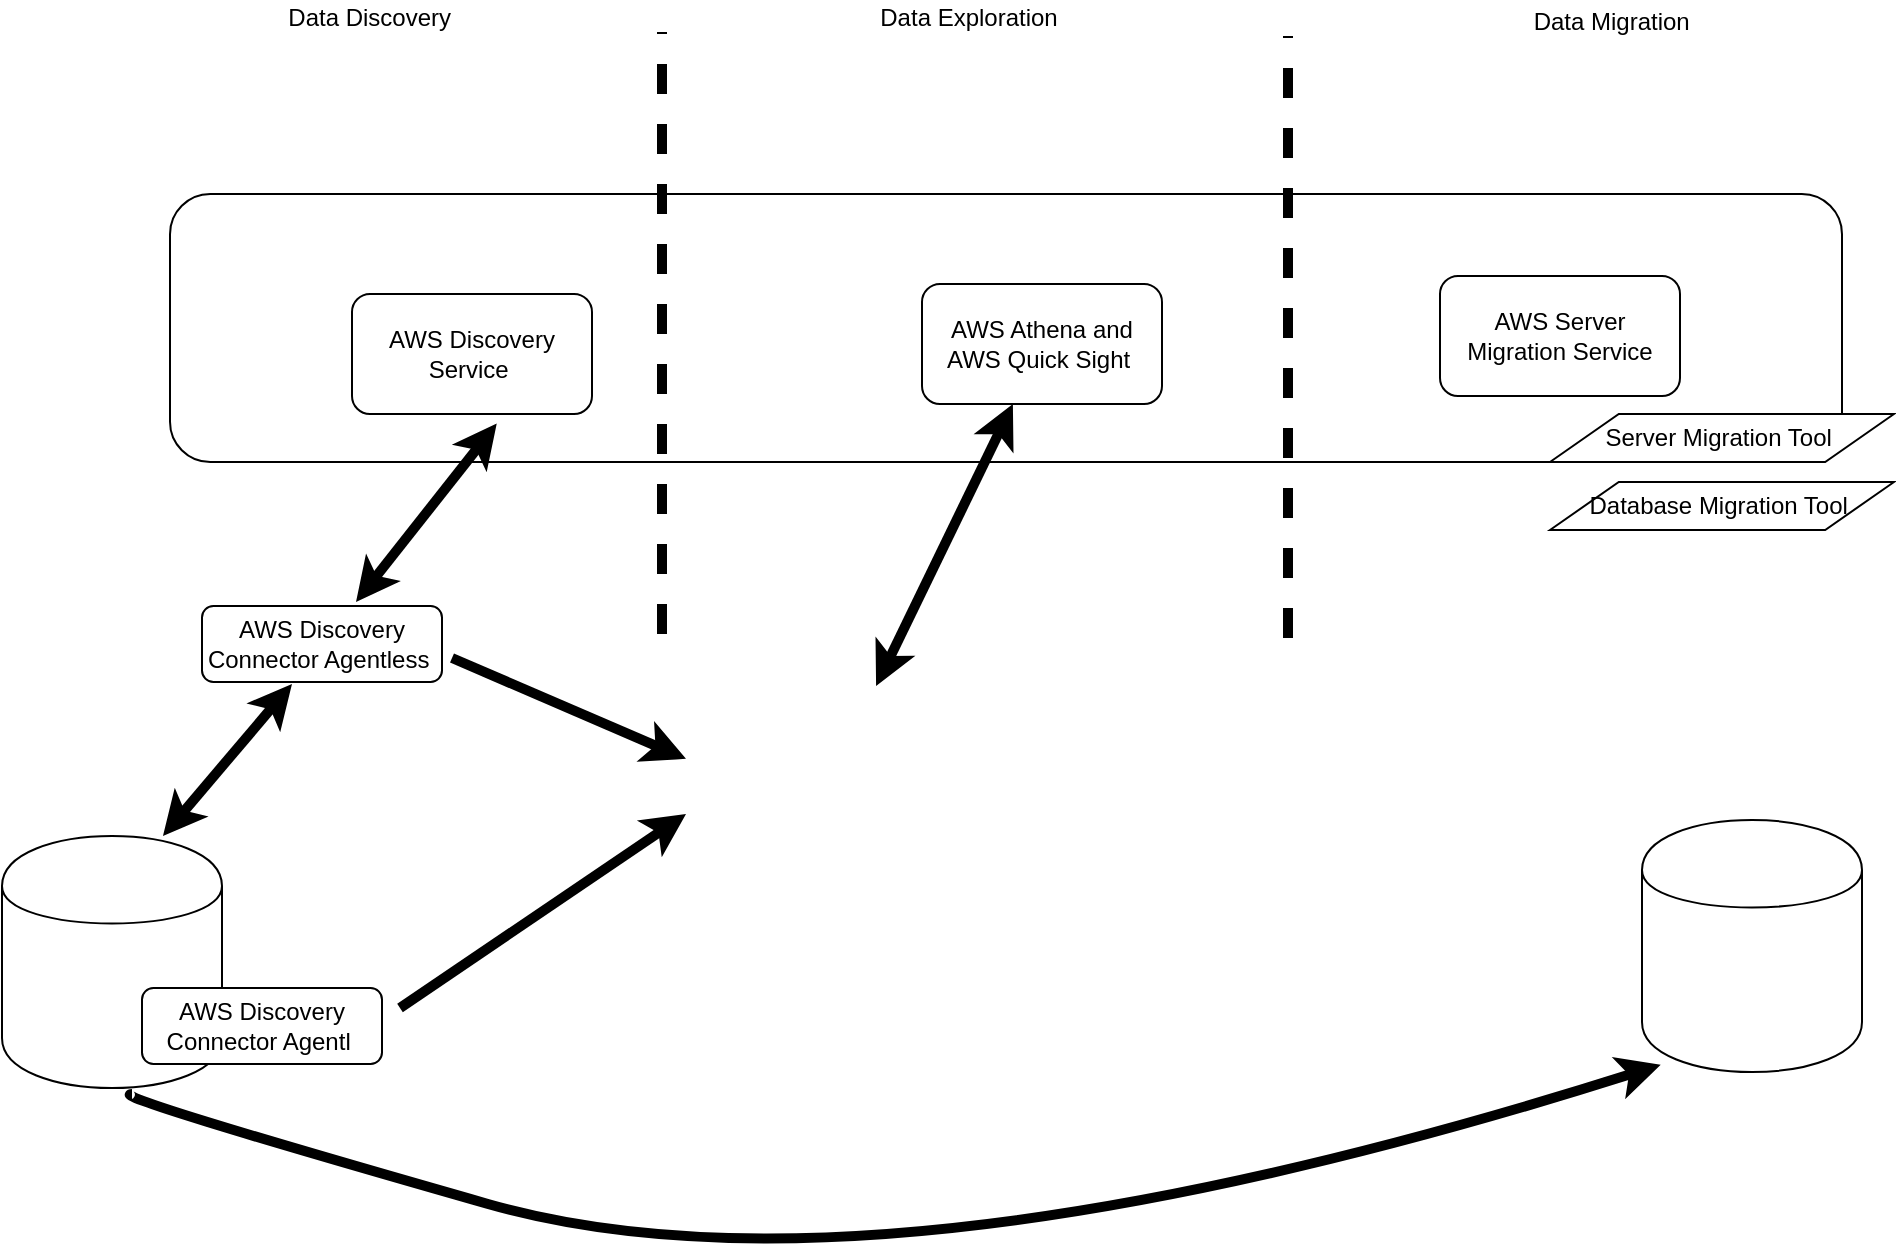 <mxfile version="13.1.3" type="github">
  <diagram id="9_Mjg2vpjdmIixqg7uMG" name="Page-1">
    <mxGraphModel dx="1438" dy="984" grid="0" gridSize="10" guides="0" tooltips="1" connect="1" arrows="1" fold="1" page="0" pageScale="1" pageWidth="850" pageHeight="1100" math="0" shadow="0">
      <root>
        <mxCell id="0" />
        <mxCell id="1" parent="0" />
        <mxCell id="GpLuanaq3Bwb6WFmYOwU-7" value="" style="rounded=1;whiteSpace=wrap;html=1;" vertex="1" parent="1">
          <mxGeometry x="-25" y="66" width="836" height="134" as="geometry" />
        </mxCell>
        <mxCell id="GpLuanaq3Bwb6WFmYOwU-1" value="AWS Discovery Service&amp;nbsp;" style="rounded=1;whiteSpace=wrap;html=1;" vertex="1" parent="1">
          <mxGeometry x="66" y="116" width="120" height="60" as="geometry" />
        </mxCell>
        <mxCell id="GpLuanaq3Bwb6WFmYOwU-2" value="" style="shape=cylinder;whiteSpace=wrap;html=1;boundedLbl=1;backgroundOutline=1;" vertex="1" parent="1">
          <mxGeometry x="-109" y="387" width="110" height="126" as="geometry" />
        </mxCell>
        <mxCell id="GpLuanaq3Bwb6WFmYOwU-3" value="AWS Discovery Connector Agentless&amp;nbsp;" style="rounded=1;whiteSpace=wrap;html=1;" vertex="1" parent="1">
          <mxGeometry x="-9" y="272" width="120" height="38" as="geometry" />
        </mxCell>
        <mxCell id="GpLuanaq3Bwb6WFmYOwU-4" value="AWS Discovery Connector Agentl&amp;nbsp;" style="rounded=1;whiteSpace=wrap;html=1;" vertex="1" parent="1">
          <mxGeometry x="-39" y="463" width="120" height="38" as="geometry" />
        </mxCell>
        <mxCell id="GpLuanaq3Bwb6WFmYOwU-5" value="" style="endArrow=classic;html=1;entryX=0.5;entryY=1;entryDx=0;entryDy=0;strokeWidth=5;startArrow=classic;startFill=1;" edge="1" parent="1">
          <mxGeometry width="50" height="50" relative="1" as="geometry">
            <mxPoint x="-28.518" y="387" as="sourcePoint" />
            <mxPoint x="36" y="311" as="targetPoint" />
          </mxGeometry>
        </mxCell>
        <mxCell id="GpLuanaq3Bwb6WFmYOwU-6" value="" style="endArrow=classic;html=1;entryX=0.603;entryY=1.08;entryDx=0;entryDy=0;entryPerimeter=0;strokeWidth=5;startArrow=classic;startFill=1;" edge="1" parent="1" target="GpLuanaq3Bwb6WFmYOwU-1">
          <mxGeometry width="50" height="50" relative="1" as="geometry">
            <mxPoint x="68" y="270" as="sourcePoint" />
            <mxPoint x="123" y="204" as="targetPoint" />
          </mxGeometry>
        </mxCell>
        <mxCell id="GpLuanaq3Bwb6WFmYOwU-9" value="" style="shape=image;html=1;verticalAlign=top;verticalLabelPosition=bottom;labelBackgroundColor=#ffffff;imageAspect=0;aspect=fixed;image=https://cdn2.iconfinder.com/data/icons/amazon-aws-stencils/100/Storage__Content_Delivery_Amazon_S3_Bucket_with_Objects-128.png" vertex="1" parent="1">
          <mxGeometry x="233" y="312" width="128" height="128" as="geometry" />
        </mxCell>
        <mxCell id="GpLuanaq3Bwb6WFmYOwU-10" value="" style="endArrow=none;html=1;strokeWidth=5;startArrow=classic;startFill=1;endFill=0;" edge="1" parent="1" source="GpLuanaq3Bwb6WFmYOwU-9">
          <mxGeometry width="50" height="50" relative="1" as="geometry">
            <mxPoint x="305" y="290.2" as="sourcePoint" />
            <mxPoint x="116" y="298" as="targetPoint" />
          </mxGeometry>
        </mxCell>
        <mxCell id="GpLuanaq3Bwb6WFmYOwU-11" value="AWS Athena and AWS Quick Sight&amp;nbsp;" style="rounded=1;whiteSpace=wrap;html=1;" vertex="1" parent="1">
          <mxGeometry x="351" y="111" width="120" height="60" as="geometry" />
        </mxCell>
        <mxCell id="GpLuanaq3Bwb6WFmYOwU-12" value="" style="endArrow=classic;html=1;strokeWidth=5;startArrow=classic;startFill=1;" edge="1" parent="1" source="GpLuanaq3Bwb6WFmYOwU-9" target="GpLuanaq3Bwb6WFmYOwU-11">
          <mxGeometry width="50" height="50" relative="1" as="geometry">
            <mxPoint x="271.199" y="333" as="sourcePoint" />
            <mxPoint x="166" y="186" as="targetPoint" />
          </mxGeometry>
        </mxCell>
        <mxCell id="GpLuanaq3Bwb6WFmYOwU-13" value="AWS Server Migration Service" style="rounded=1;whiteSpace=wrap;html=1;" vertex="1" parent="1">
          <mxGeometry x="610" y="107" width="120" height="60" as="geometry" />
        </mxCell>
        <mxCell id="GpLuanaq3Bwb6WFmYOwU-15" value="" style="endArrow=none;html=1;strokeWidth=5;startArrow=classic;startFill=1;endFill=0;exitX=0;exitY=0.5;exitDx=0;exitDy=0;" edge="1" parent="1" source="GpLuanaq3Bwb6WFmYOwU-9">
          <mxGeometry width="50" height="50" relative="1" as="geometry">
            <mxPoint x="253" y="367.178" as="sourcePoint" />
            <mxPoint x="90" y="473" as="targetPoint" />
          </mxGeometry>
        </mxCell>
        <mxCell id="GpLuanaq3Bwb6WFmYOwU-16" value="" style="shape=cylinder;whiteSpace=wrap;html=1;boundedLbl=1;backgroundOutline=1;" vertex="1" parent="1">
          <mxGeometry x="711" y="379" width="110" height="126" as="geometry" />
        </mxCell>
        <mxCell id="GpLuanaq3Bwb6WFmYOwU-18" value="" style="curved=1;endArrow=classic;html=1;strokeWidth=5;entryX=0.085;entryY=0.971;entryDx=0;entryDy=0;entryPerimeter=0;" edge="1" parent="1" target="GpLuanaq3Bwb6WFmYOwU-16">
          <mxGeometry width="50" height="50" relative="1" as="geometry">
            <mxPoint x="-44" y="516" as="sourcePoint" />
            <mxPoint x="142" y="578" as="targetPoint" />
            <Array as="points">
              <mxPoint x="-59" y="516" />
              <mxPoint x="327" y="626" />
            </Array>
          </mxGeometry>
        </mxCell>
        <mxCell id="GpLuanaq3Bwb6WFmYOwU-19" value="" style="endArrow=none;dashed=1;html=1;strokeWidth=5;" edge="1" parent="1">
          <mxGeometry width="50" height="50" relative="1" as="geometry">
            <mxPoint x="221" y="286" as="sourcePoint" />
            <mxPoint x="221" y="-15" as="targetPoint" />
          </mxGeometry>
        </mxCell>
        <mxCell id="GpLuanaq3Bwb6WFmYOwU-20" value="" style="endArrow=none;dashed=1;html=1;strokeWidth=5;" edge="1" parent="1">
          <mxGeometry width="50" height="50" relative="1" as="geometry">
            <mxPoint x="534" y="288" as="sourcePoint" />
            <mxPoint x="534" y="-13" as="targetPoint" />
          </mxGeometry>
        </mxCell>
        <mxCell id="GpLuanaq3Bwb6WFmYOwU-21" value="Data Discovery&amp;nbsp;" style="text;html=1;align=center;verticalAlign=middle;resizable=0;points=[];autosize=1;" vertex="1" parent="1">
          <mxGeometry x="28" y="-31" width="95" height="18" as="geometry" />
        </mxCell>
        <mxCell id="GpLuanaq3Bwb6WFmYOwU-22" value="Data Exploration" style="text;html=1;align=center;verticalAlign=middle;resizable=0;points=[];autosize=1;" vertex="1" parent="1">
          <mxGeometry x="324" y="-31" width="99" height="18" as="geometry" />
        </mxCell>
        <mxCell id="GpLuanaq3Bwb6WFmYOwU-23" value="Data Migration&amp;nbsp;" style="text;html=1;align=center;verticalAlign=middle;resizable=0;points=[];autosize=1;" vertex="1" parent="1">
          <mxGeometry x="651" y="-29" width="92" height="18" as="geometry" />
        </mxCell>
        <mxCell id="GpLuanaq3Bwb6WFmYOwU-24" value="Server Migration Tool&amp;nbsp;" style="shape=parallelogram;perimeter=parallelogramPerimeter;whiteSpace=wrap;html=1;" vertex="1" parent="1">
          <mxGeometry x="665" y="176" width="172" height="24" as="geometry" />
        </mxCell>
        <mxCell id="GpLuanaq3Bwb6WFmYOwU-26" value="Database Migration Tool&amp;nbsp;" style="shape=parallelogram;perimeter=parallelogramPerimeter;whiteSpace=wrap;html=1;" vertex="1" parent="1">
          <mxGeometry x="665" y="210" width="172" height="24" as="geometry" />
        </mxCell>
      </root>
    </mxGraphModel>
  </diagram>
</mxfile>
